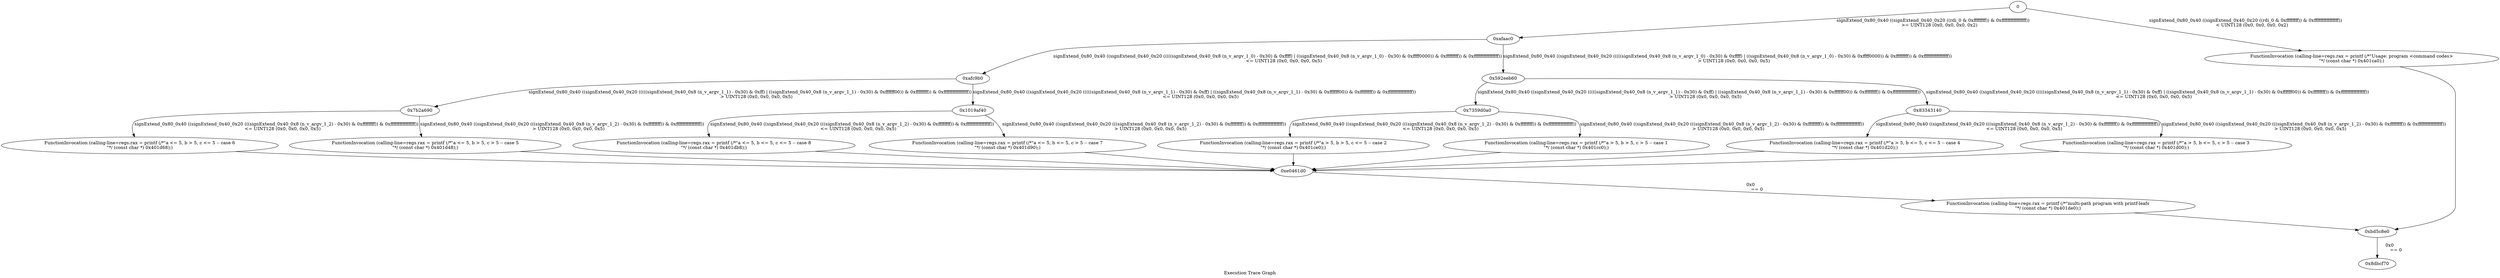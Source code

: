 digraph "Execution Trace Graph" {
	label="Execution Trace Graph";

	Node0 [label = "0"];
	Node0xafaac0 [label = "0xafaac0"];
	Node0xafc9b0 [label = "0xafc9b0"];
	Node0xc194c0 [label = "FunctionInvocation (calling-line=regs.rax = printf (/*\"multi-path program with printf-leafs\n\"*/ (const char *) 0x401de0);)"];
	Node0x7b2a690 [label = "0x7b2a690"];
	Node0x8dbcf70 [label = "0x8dbcf70"];
	Node0xbd5c8e0 [label = "0xbd5c8e0"];
	Node0xe0461d0 [label = "0xe0461d0"];
	Node0x1019af40 [label = "0x1019af40"];
	Node0x242f79d0 [label = "FunctionInvocation (calling-line=regs.rax = printf (/*\"a <= 5, b <= 5, c <= 5 -- case 8\n\"*/ (const char *) 0x401db8);)"];
	Node0x43edfa90 [label = "FunctionInvocation (calling-line=regs.rax = printf (/*\"a <= 5, b <= 5, c > 5 -- case 7\n\"*/ (const char *) 0x401d90);)"];
	Node0x592eeb60 [label = "0x592eeb60"];
	Node0x593e0440 [label = "FunctionInvocation (calling-line=regs.rax = printf (/*\"a <= 5, b > 5, c <= 5 -- case 6\n\"*/ (const char *) 0x401d68);)"];
	Node0x65d6a9a0 [label = "FunctionInvocation (calling-line=regs.rax = printf (/*\"a <= 5, b > 5, c > 5 -- case 5\n\"*/ (const char *) 0x401d48);)"];
	Node0x7359d0a0 [label = "0x7359d0a0"];
	Node0x83343140 [label = "0x83343140"];
	Node0x8514ed80 [label = "FunctionInvocation (calling-line=regs.rax = printf (/*\"a > 5, b <= 5, c <= 5 -- case 4\n\"*/ (const char *) 0x401d20);)"];
	Node0x95f477f0 [label = "FunctionInvocation (calling-line=regs.rax = printf (/*\"Usage: program <command codes>\n\"*/ (const char *) 0x401ca0);)"];
	Node0x9f0e3300 [label = "FunctionInvocation (calling-line=regs.rax = printf (/*\"a > 5, b <= 5, c > 5 -- case 3\n\"*/ (const char *) 0x401d00);)"];
	Node0xb7219bc0 [label = "FunctionInvocation (calling-line=regs.rax = printf (/*\"a > 5, b > 5, c <= 5 -- case 2\n\"*/ (const char *) 0x401ce0);)"];
	Node0xc1146430 [label = "FunctionInvocation (calling-line=regs.rax = printf (/*\"a > 5, b > 5, c > 5 -- case 1\n\"*/ (const char *) 0x401cc0);)"];
	Node0 -> Node0xafaac0 [label = "signExtend_0x80_0x40 ((signExtend_0x40_0x20 ((rdi_0 & 0xffffffff)) & 0xffffffffffffffff))
	 >= UINT128 (0x0, 0x0, 0x0, 0x2)"];
	Node0 -> Node0x95f477f0 [label = "signExtend_0x80_0x40 ((signExtend_0x40_0x20 ((rdi_0 & 0xffffffff)) & 0xffffffffffffffff))
	 < UINT128 (0x0, 0x0, 0x0, 0x2)"];
	Node0x95f477f0 -> Node0xbd5c8e0 [label = ""];
	Node0xafaac0 -> Node0xafc9b0 [label = "signExtend_0x80_0x40 ((signExtend_0x40_0x20 (((((signExtend_0x40_0x8 (n_v_argv_1_0) - 0x30) & 0xffff) | ((signExtend_0x40_0x8 (n_v_argv_1_0) - 0x30) & 0xffff0000)) & 0xffffffff)) & 0xffffffffffffffff))
	 <= UINT128 (0x0, 0x0, 0x0, 0x5)"];
	Node0xafaac0 -> Node0x592eeb60 [label = "signExtend_0x80_0x40 ((signExtend_0x40_0x20 (((((signExtend_0x40_0x8 (n_v_argv_1_0) - 0x30) & 0xffff) | ((signExtend_0x40_0x8 (n_v_argv_1_0) - 0x30) & 0xffff0000)) & 0xffffffff)) & 0xffffffffffffffff))
	 > UINT128 (0x0, 0x0, 0x0, 0x5)"];
	Node0xbd5c8e0 -> Node0x8dbcf70 [label = "0x0
	 == 0"];
	Node0xafc9b0 -> Node0x1019af40 [label = "signExtend_0x80_0x40 ((signExtend_0x40_0x20 (((((signExtend_0x40_0x8 (n_v_argv_1_1) - 0x30) & 0xff) | ((signExtend_0x40_0x8 (n_v_argv_1_1) - 0x30) & 0xffffff00)) & 0xffffffff)) & 0xffffffffffffffff))
	 <= UINT128 (0x0, 0x0, 0x0, 0x5)"];
	Node0xafc9b0 -> Node0x7b2a690 [label = "signExtend_0x80_0x40 ((signExtend_0x40_0x20 (((((signExtend_0x40_0x8 (n_v_argv_1_1) - 0x30) & 0xff) | ((signExtend_0x40_0x8 (n_v_argv_1_1) - 0x30) & 0xffffff00)) & 0xffffffff)) & 0xffffffffffffffff))
	 > UINT128 (0x0, 0x0, 0x0, 0x5)"];
	Node0x592eeb60 -> Node0x83343140 [label = "signExtend_0x80_0x40 ((signExtend_0x40_0x20 (((((signExtend_0x40_0x8 (n_v_argv_1_1) - 0x30) & 0xff) | ((signExtend_0x40_0x8 (n_v_argv_1_1) - 0x30) & 0xffffff00)) & 0xffffffff)) & 0xffffffffffffffff))
	 <= UINT128 (0x0, 0x0, 0x0, 0x5)"];
	Node0x592eeb60 -> Node0x7359d0a0 [label = "signExtend_0x80_0x40 ((signExtend_0x40_0x20 (((((signExtend_0x40_0x8 (n_v_argv_1_1) - 0x30) & 0xff) | ((signExtend_0x40_0x8 (n_v_argv_1_1) - 0x30) & 0xffffff00)) & 0xffffffff)) & 0xffffffffffffffff))
	 > UINT128 (0x0, 0x0, 0x0, 0x5)"];
	Node0x1019af40 -> Node0x242f79d0 [label = "signExtend_0x80_0x40 ((signExtend_0x40_0x20 (((signExtend_0x40_0x8 (n_v_argv_1_2) - 0x30) & 0xffffffff)) & 0xffffffffffffffff))
	 <= UINT128 (0x0, 0x0, 0x0, 0x5)"];
	Node0x242f79d0 -> Node0xe0461d0 [label = ""];
	Node0x1019af40 -> Node0x43edfa90 [label = "signExtend_0x80_0x40 ((signExtend_0x40_0x20 (((signExtend_0x40_0x8 (n_v_argv_1_2) - 0x30) & 0xffffffff)) & 0xffffffffffffffff))
	 > UINT128 (0x0, 0x0, 0x0, 0x5)"];
	Node0x43edfa90 -> Node0xe0461d0 [label = ""];
	Node0x7b2a690 -> Node0x593e0440 [label = "signExtend_0x80_0x40 ((signExtend_0x40_0x20 (((signExtend_0x40_0x8 (n_v_argv_1_2) - 0x30) & 0xffffffff)) & 0xffffffffffffffff))
	 <= UINT128 (0x0, 0x0, 0x0, 0x5)"];
	Node0x593e0440 -> Node0xe0461d0 [label = ""];
	Node0x7b2a690 -> Node0x65d6a9a0 [label = "signExtend_0x80_0x40 ((signExtend_0x40_0x20 (((signExtend_0x40_0x8 (n_v_argv_1_2) - 0x30) & 0xffffffff)) & 0xffffffffffffffff))
	 > UINT128 (0x0, 0x0, 0x0, 0x5)"];
	Node0x65d6a9a0 -> Node0xe0461d0 [label = ""];
	Node0x83343140 -> Node0x8514ed80 [label = "signExtend_0x80_0x40 ((signExtend_0x40_0x20 (((signExtend_0x40_0x8 (n_v_argv_1_2) - 0x30) & 0xffffffff)) & 0xffffffffffffffff))
	 <= UINT128 (0x0, 0x0, 0x0, 0x5)"];
	Node0x8514ed80 -> Node0xe0461d0 [label = ""];
	Node0x83343140 -> Node0x9f0e3300 [label = "signExtend_0x80_0x40 ((signExtend_0x40_0x20 (((signExtend_0x40_0x8 (n_v_argv_1_2) - 0x30) & 0xffffffff)) & 0xffffffffffffffff))
	 > UINT128 (0x0, 0x0, 0x0, 0x5)"];
	Node0x9f0e3300 -> Node0xe0461d0 [label = ""];
	Node0x7359d0a0 -> Node0xb7219bc0 [label = "signExtend_0x80_0x40 ((signExtend_0x40_0x20 (((signExtend_0x40_0x8 (n_v_argv_1_2) - 0x30) & 0xffffffff)) & 0xffffffffffffffff))
	 <= UINT128 (0x0, 0x0, 0x0, 0x5)"];
	Node0xb7219bc0 -> Node0xe0461d0 [label = ""];
	Node0x7359d0a0 -> Node0xc1146430 [label = "signExtend_0x80_0x40 ((signExtend_0x40_0x20 (((signExtend_0x40_0x8 (n_v_argv_1_2) - 0x30) & 0xffffffff)) & 0xffffffffffffffff))
	 > UINT128 (0x0, 0x0, 0x0, 0x5)"];
	Node0xc1146430 -> Node0xe0461d0 [label = ""];
	Node0xe0461d0 -> Node0xc194c0 [label = "0x0
	 == 0"];
	Node0xc194c0 -> Node0xbd5c8e0 [label = ""];
}
